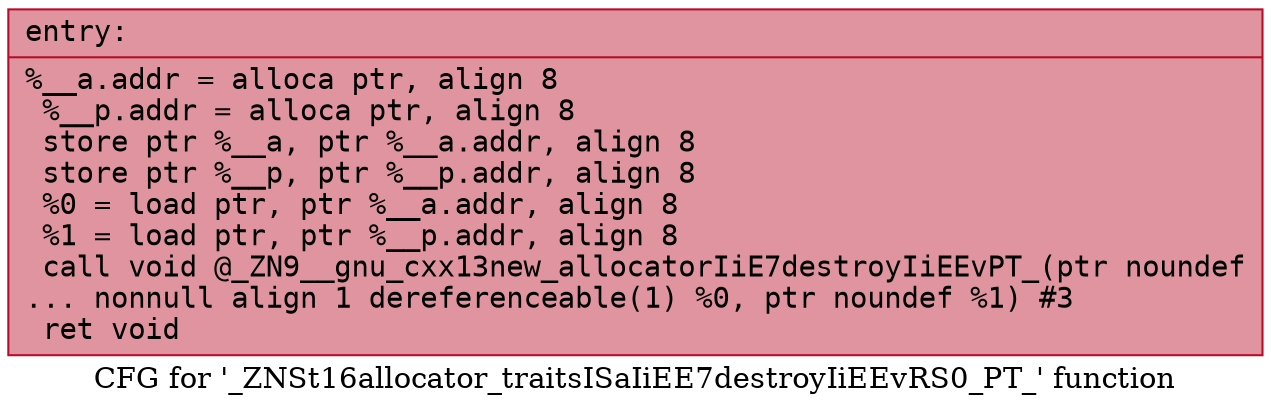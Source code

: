 digraph "CFG for '_ZNSt16allocator_traitsISaIiEE7destroyIiEEvRS0_PT_' function" {
	label="CFG for '_ZNSt16allocator_traitsISaIiEE7destroyIiEEvRS0_PT_' function";

	Node0x557992548df0 [shape=record,color="#b70d28ff", style=filled, fillcolor="#b70d2870" fontname="Courier",label="{entry:\l|  %__a.addr = alloca ptr, align 8\l  %__p.addr = alloca ptr, align 8\l  store ptr %__a, ptr %__a.addr, align 8\l  store ptr %__p, ptr %__p.addr, align 8\l  %0 = load ptr, ptr %__a.addr, align 8\l  %1 = load ptr, ptr %__p.addr, align 8\l  call void @_ZN9__gnu_cxx13new_allocatorIiE7destroyIiEEvPT_(ptr noundef\l... nonnull align 1 dereferenceable(1) %0, ptr noundef %1) #3\l  ret void\l}"];
}
